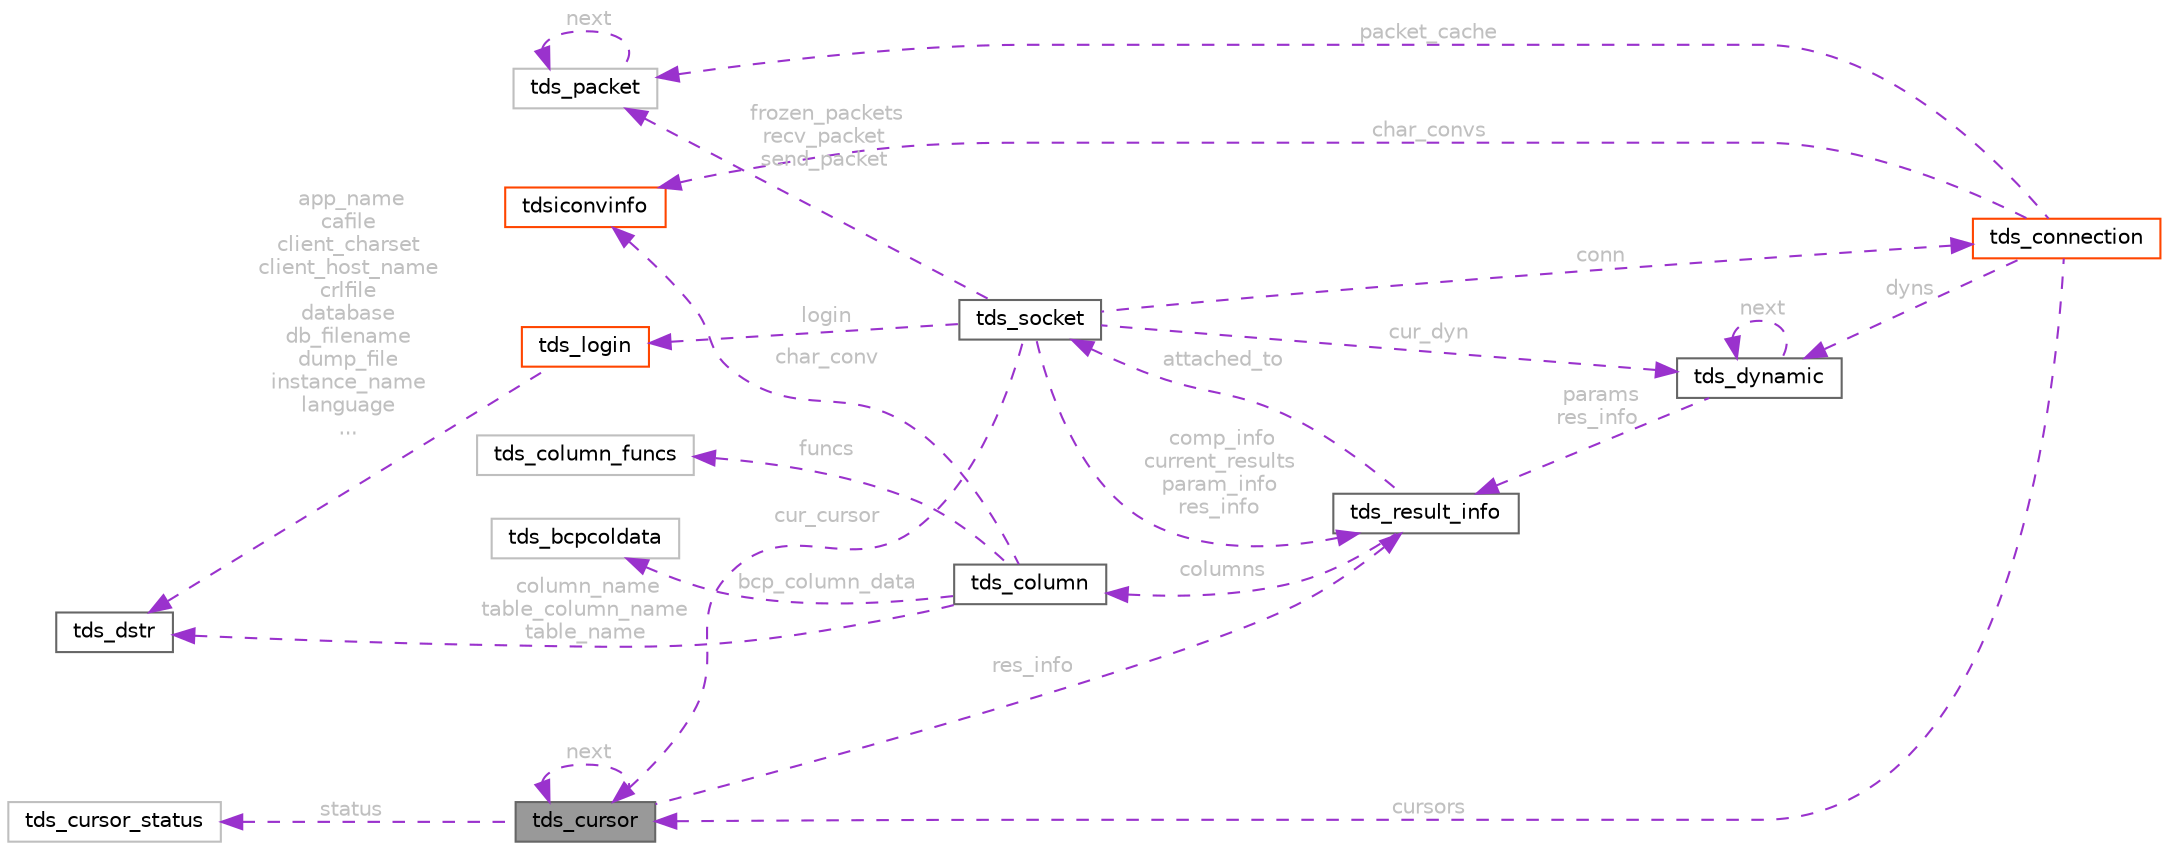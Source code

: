 digraph "tds_cursor"
{
 // LATEX_PDF_SIZE
  bgcolor="transparent";
  edge [fontname=Helvetica,fontsize=10,labelfontname=Helvetica,labelfontsize=10];
  node [fontname=Helvetica,fontsize=10,shape=box,height=0.2,width=0.4];
  rankdir="LR";
  Node1 [id="Node000001",label="tds_cursor",height=0.2,width=0.4,color="gray40", fillcolor="grey60", style="filled", fontcolor="black",tooltip="Holds informations about a cursor."];
  Node1 -> Node1 [id="edge1_Node000001_Node000001",dir="back",color="darkorchid3",style="dashed",tooltip=" ",label=" next",fontcolor="grey" ];
  Node2 -> Node1 [id="edge2_Node000001_Node000002",dir="back",color="darkorchid3",style="dashed",tooltip=" ",label=" status",fontcolor="grey" ];
  Node2 [id="Node000002",label="tds_cursor_status",height=0.2,width=0.4,color="grey75", fillcolor="white", style="filled",URL="$a01258.html",tooltip=" "];
  Node3 -> Node1 [id="edge3_Node000001_Node000003",dir="back",color="darkorchid3",style="dashed",tooltip=" ",label=" res_info",fontcolor="grey" ];
  Node3 [id="Node000003",label="tds_result_info",height=0.2,width=0.4,color="gray40", fillcolor="white", style="filled",URL="$a01246.html",tooltip="Hold information for any results."];
  Node4 -> Node3 [id="edge4_Node000003_Node000004",dir="back",color="darkorchid3",style="dashed",tooltip=" ",label=" columns",fontcolor="grey" ];
  Node4 [id="Node000004",label="tds_column",height=0.2,width=0.4,color="gray40", fillcolor="white", style="filled",URL="$a01238.html",tooltip="Metadata about columns in regular and compute rows."];
  Node5 -> Node4 [id="edge5_Node000004_Node000005",dir="back",color="darkorchid3",style="dashed",tooltip=" ",label=" funcs",fontcolor="grey" ];
  Node5 [id="Node000005",label="tds_column_funcs",height=0.2,width=0.4,color="grey75", fillcolor="white", style="filled",URL="$a01234.html",tooltip=" "];
  Node6 -> Node4 [id="edge6_Node000004_Node000006",dir="back",color="darkorchid3",style="dashed",tooltip=" ",label=" char_conv",fontcolor="grey" ];
  Node6 [id="Node000006",label="tdsiconvinfo",height=0.2,width=0.4,color="orangered", fillcolor="white", style="filled",URL="$a01042.html",tooltip=" "];
  Node10 -> Node4 [id="edge7_Node000004_Node000010",dir="back",color="darkorchid3",style="dashed",tooltip=" ",label=" column_name\ntable_column_name\ntable_name",fontcolor="grey" ];
  Node10 [id="Node000010",label="tds_dstr",height=0.2,width=0.4,color="gray40", fillcolor="white", style="filled",URL="$a01362.html",tooltip="Structure to hold a string."];
  Node11 -> Node4 [id="edge8_Node000004_Node000011",dir="back",color="darkorchid3",style="dashed",tooltip=" ",label=" bcp_column_data",fontcolor="grey" ];
  Node11 [id="Node000011",label="tds_bcpcoldata",height=0.2,width=0.4,color="grey75", fillcolor="white", style="filled",URL="$a01230.html",tooltip=" "];
  Node12 -> Node3 [id="edge9_Node000003_Node000012",dir="back",color="darkorchid3",style="dashed",tooltip=" ",label=" attached_to",fontcolor="grey" ];
  Node12 [id="Node000012",label="tds_socket",height=0.2,width=0.4,color="gray40", fillcolor="white", style="filled",URL="$a01298.html",tooltip="Information for a server connection."];
  Node13 -> Node12 [id="edge10_Node000012_Node000013",dir="back",color="darkorchid3",style="dashed",tooltip=" ",label=" conn",fontcolor="grey" ];
  Node13 [id="Node000013",label="tds_connection",height=0.2,width=0.4,color="orangered", fillcolor="white", style="filled",URL="$a01294.html",tooltip=" "];
  Node1 -> Node13 [id="edge11_Node000013_Node000001",dir="back",color="darkorchid3",style="dashed",tooltip=" ",label=" cursors",fontcolor="grey" ];
  Node18 -> Node13 [id="edge12_Node000013_Node000018",dir="back",color="darkorchid3",style="dashed",tooltip=" ",label=" dyns",fontcolor="grey" ];
  Node18 [id="Node000018",label="tds_dynamic",height=0.2,width=0.4,color="gray40", fillcolor="white", style="filled",URL="$a01270.html",tooltip="Holds information for a dynamic (also called prepared) query."];
  Node18 -> Node18 [id="edge13_Node000018_Node000018",dir="back",color="darkorchid3",style="dashed",tooltip=" ",label=" next",fontcolor="grey" ];
  Node3 -> Node18 [id="edge14_Node000018_Node000003",dir="back",color="darkorchid3",style="dashed",tooltip=" ",label=" params\nres_info",fontcolor="grey" ];
  Node6 -> Node13 [id="edge15_Node000013_Node000006",dir="back",color="darkorchid3",style="dashed",tooltip=" ",label=" char_convs",fontcolor="grey" ];
  Node21 -> Node13 [id="edge16_Node000013_Node000021",dir="back",color="darkorchid3",style="dashed",tooltip=" ",label=" packet_cache",fontcolor="grey" ];
  Node21 [id="Node000021",label="tds_packet",height=0.2,width=0.4,color="grey75", fillcolor="white", style="filled",URL="$a01286.html",tooltip=" "];
  Node21 -> Node21 [id="edge17_Node000021_Node000021",dir="back",color="darkorchid3",style="dashed",tooltip=" ",label=" next",fontcolor="grey" ];
  Node21 -> Node12 [id="edge18_Node000012_Node000021",dir="back",color="darkorchid3",style="dashed",tooltip=" ",label=" frozen_packets\nrecv_packet\nsend_packet",fontcolor="grey" ];
  Node3 -> Node12 [id="edge19_Node000012_Node000003",dir="back",color="darkorchid3",style="dashed",tooltip=" ",label=" comp_info\ncurrent_results\nparam_info\nres_info",fontcolor="grey" ];
  Node1 -> Node12 [id="edge20_Node000012_Node000001",dir="back",color="darkorchid3",style="dashed",tooltip=" ",label=" cur_cursor",fontcolor="grey" ];
  Node18 -> Node12 [id="edge21_Node000012_Node000018",dir="back",color="darkorchid3",style="dashed",tooltip=" ",label=" cur_dyn",fontcolor="grey" ];
  Node23 -> Node12 [id="edge22_Node000012_Node000023",dir="back",color="darkorchid3",style="dashed",tooltip=" ",label=" login",fontcolor="grey" ];
  Node23 [id="Node000023",label="tds_login",height=0.2,width=0.4,color="orangered", fillcolor="white", style="filled",URL="$a01206.html",tooltip=" "];
  Node10 -> Node23 [id="edge23_Node000023_Node000010",dir="back",color="darkorchid3",style="dashed",tooltip=" ",label=" app_name\ncafile\nclient_charset\nclient_host_name\ncrlfile\ndatabase\ndb_filename\ndump_file\ninstance_name\nlanguage\n...",fontcolor="grey" ];
}
